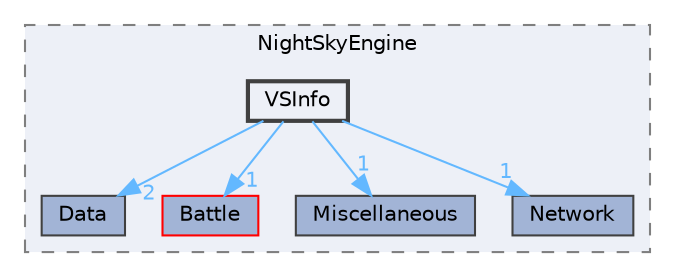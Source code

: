 digraph "C:/Users/wistf/Unreal Projects/NightSkyEngine/Source/NightSkyEngine/VSInfo"
{
 // LATEX_PDF_SIZE
  bgcolor="transparent";
  edge [fontname=Helvetica,fontsize=10,labelfontname=Helvetica,labelfontsize=10];
  node [fontname=Helvetica,fontsize=10,shape=box,height=0.2,width=0.4];
  compound=true
  subgraph clusterdir_7e16cbedfcbff2814f4a9d01926cca81 {
    graph [ bgcolor="#edf0f7", pencolor="grey50", label="NightSkyEngine", fontname=Helvetica,fontsize=10 style="filled,dashed", URL="dir_7e16cbedfcbff2814f4a9d01926cca81.html",tooltip=""]
  dir_2eda1223cc419035231db30215b8ccb1 [label="Data", fillcolor="#a2b4d6", color="grey25", style="filled", URL="dir_2eda1223cc419035231db30215b8ccb1.html",tooltip=""];
  dir_e11a7e4a5013dad664c2d2c49f07bfc0 [label="Battle", fillcolor="#a2b4d6", color="red", style="filled", URL="dir_e11a7e4a5013dad664c2d2c49f07bfc0.html",tooltip=""];
  dir_82c28ff8cc29bc85451ff4e122705aaf [label="Miscellaneous", fillcolor="#a2b4d6", color="grey25", style="filled", URL="dir_82c28ff8cc29bc85451ff4e122705aaf.html",tooltip=""];
  dir_6967e7b54960ac3be1df4697d77731f7 [label="Network", fillcolor="#a2b4d6", color="grey25", style="filled", URL="dir_6967e7b54960ac3be1df4697d77731f7.html",tooltip=""];
  dir_ee5dd6ad12e4a470a3bda0cd0f337498 [label="VSInfo", fillcolor="#edf0f7", color="grey25", style="filled,bold", URL="dir_ee5dd6ad12e4a470a3bda0cd0f337498.html",tooltip=""];
  }
  dir_ee5dd6ad12e4a470a3bda0cd0f337498->dir_2eda1223cc419035231db30215b8ccb1 [headlabel="2", labeldistance=1.5 headhref="dir_000013_000004.html" href="dir_000013_000004.html" color="steelblue1" fontcolor="steelblue1"];
  dir_ee5dd6ad12e4a470a3bda0cd0f337498->dir_6967e7b54960ac3be1df4697d77731f7 [headlabel="1", labeldistance=1.5 headhref="dir_000013_000009.html" href="dir_000013_000009.html" color="steelblue1" fontcolor="steelblue1"];
  dir_ee5dd6ad12e4a470a3bda0cd0f337498->dir_82c28ff8cc29bc85451ff4e122705aaf [headlabel="1", labeldistance=1.5 headhref="dir_000013_000008.html" href="dir_000013_000008.html" color="steelblue1" fontcolor="steelblue1"];
  dir_ee5dd6ad12e4a470a3bda0cd0f337498->dir_e11a7e4a5013dad664c2d2c49f07bfc0 [headlabel="1", labeldistance=1.5 headhref="dir_000013_000001.html" href="dir_000013_000001.html" color="steelblue1" fontcolor="steelblue1"];
}
